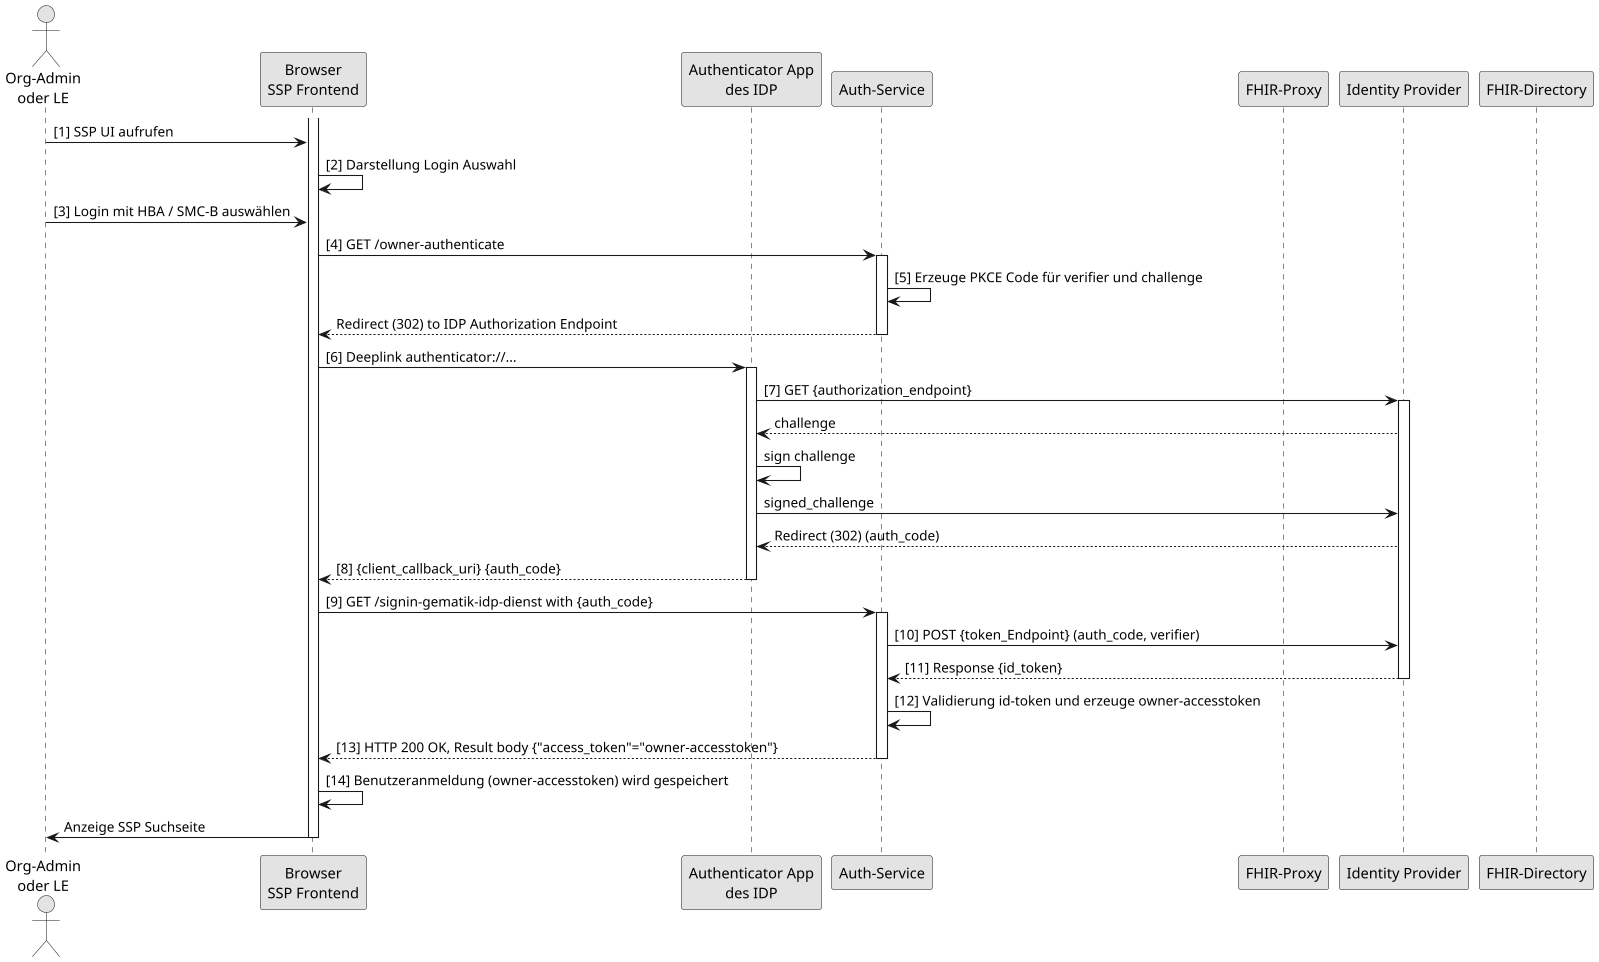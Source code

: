 @startuml

skinparam dpi 100
skinparam WrapWidth 200
skinparam monochrome true

'title "FHIR-Directory, Sequenzdiagram SSP Authenticate mit Smartcard'
actor o as "Org-Admin\noder LE"
participant cl as "Browser\nSSP Frontend"
participant aa as "Authenticator App\ndes IDP"
participant au as "Auth-Service"
participant fp as "FHIR-Proxy"
participant idp as "Identity Provider"
participant fd as "FHIR-Directory"

activate cl
o -> cl: [1] SSP UI aufrufen
cl -> cl: [2] Darstellung Login Auswahl
o -> cl: [3] Login mit HBA / SMC-B auswählen


cl -> au: [4] GET /owner-authenticate
activate au
au -> au: [5] Erzeuge PKCE Code für verifier und challenge
au --> cl: Redirect (302) to IDP Authorization Endpoint
deactivate au
cl -> aa: [6] Deeplink authenticator://...
activate aa

aa -> idp: [7] GET {authorization_endpoint}
activate idp
idp --> aa: challenge
aa -> aa: sign challenge
aa-> idp: signed_challenge
idp --> aa: Redirect (302) (auth_code)
aa --> cl: [8] {client_callback_uri} {auth_code}
deactivate aa

cl -> au: [9] GET /signin-gematik-idp-dienst with {auth_code}
activate au
au -> idp: [10] POST {token_Endpoint} (auth_code, verifier)
idp --> au: [11] Response {id_token}

deactivate idp

au -> au: [12] Validierung id-token und erzeuge owner-accesstoken
au --> cl: [13] HTTP 200 OK, Result body {"access_token"="owner-accesstoken"}
deactivate au

cl -> cl: [14] Benutzeranmeldung (owner-accesstoken) wird gespeichert
cl -> o: Anzeige SSP Suchseite

deactivate cl

@enduml
